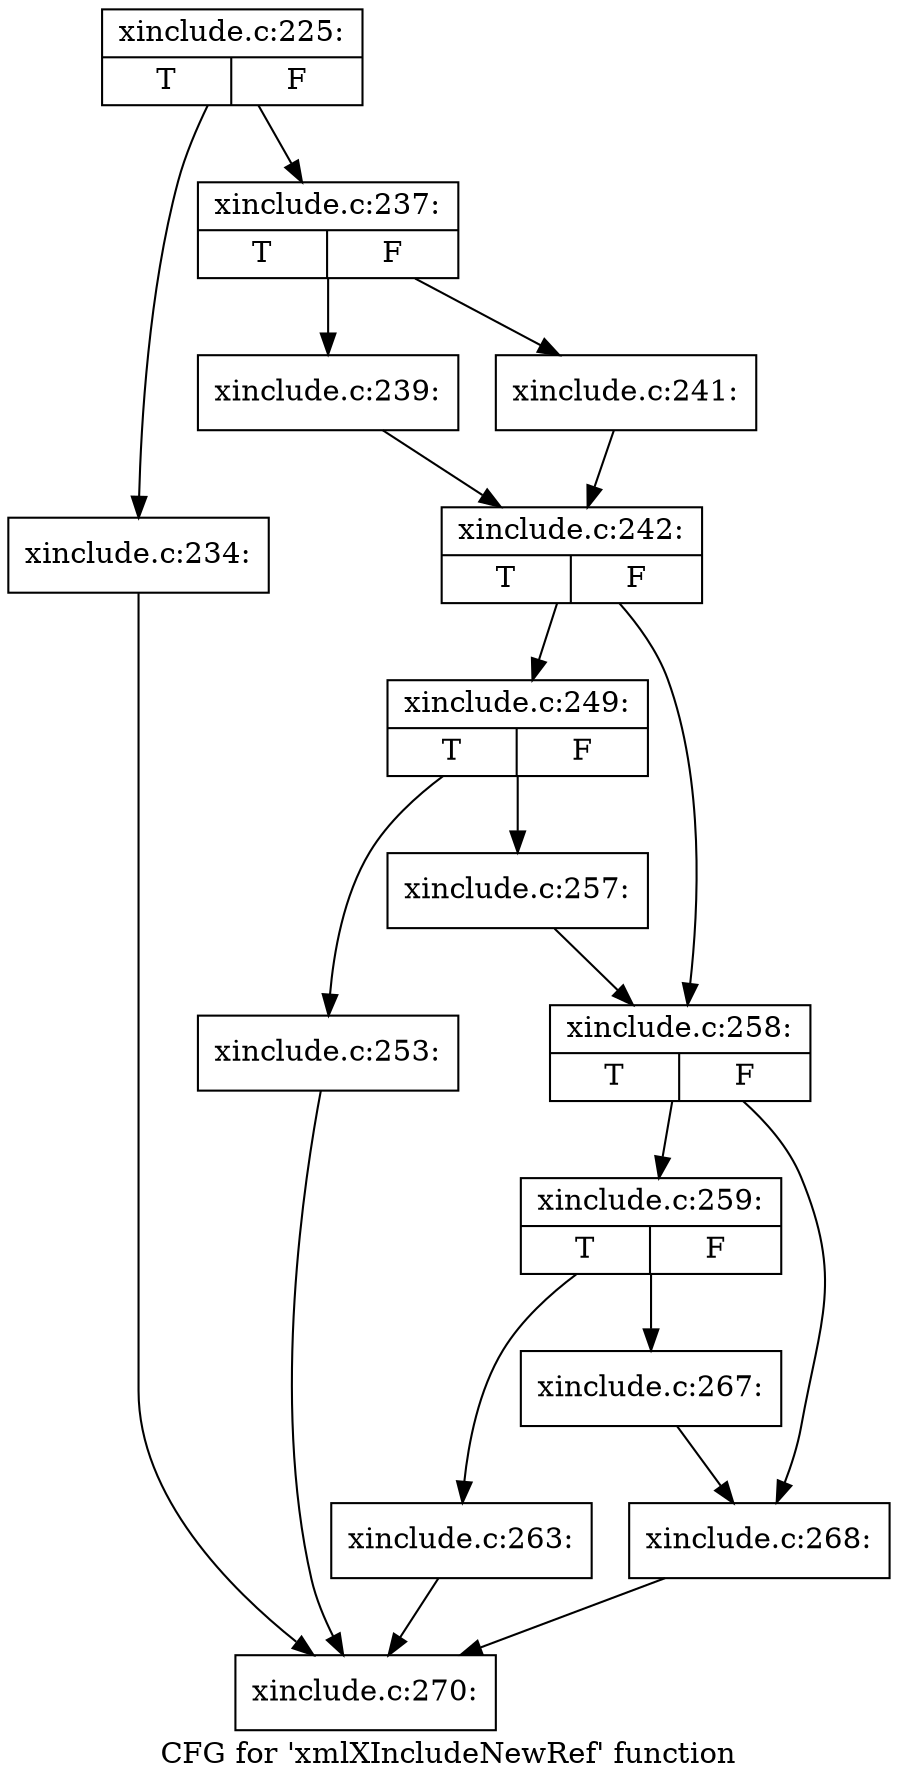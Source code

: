 digraph "CFG for 'xmlXIncludeNewRef' function" {
	label="CFG for 'xmlXIncludeNewRef' function";

	Node0x54e0870 [shape=record,label="{xinclude.c:225:|{<s0>T|<s1>F}}"];
	Node0x54e0870 -> Node0x54e1a30;
	Node0x54e0870 -> Node0x54e1a80;
	Node0x54e1a30 [shape=record,label="{xinclude.c:234:}"];
	Node0x54e1a30 -> Node0x54e0b60;
	Node0x54e1a80 [shape=record,label="{xinclude.c:237:|{<s0>T|<s1>F}}"];
	Node0x54e1a80 -> Node0x54e2640;
	Node0x54e1a80 -> Node0x54e26e0;
	Node0x54e2640 [shape=record,label="{xinclude.c:239:}"];
	Node0x54e2640 -> Node0x54e2690;
	Node0x54e26e0 [shape=record,label="{xinclude.c:241:}"];
	Node0x54e26e0 -> Node0x54e2690;
	Node0x54e2690 [shape=record,label="{xinclude.c:242:|{<s0>T|<s1>F}}"];
	Node0x54e2690 -> Node0x54e3de0;
	Node0x54e2690 -> Node0x54e3e30;
	Node0x54e3de0 [shape=record,label="{xinclude.c:249:|{<s0>T|<s1>F}}"];
	Node0x54e3de0 -> Node0x54e4bc0;
	Node0x54e3de0 -> Node0x54e4c10;
	Node0x54e4bc0 [shape=record,label="{xinclude.c:253:}"];
	Node0x54e4bc0 -> Node0x54e0b60;
	Node0x54e4c10 [shape=record,label="{xinclude.c:257:}"];
	Node0x54e4c10 -> Node0x54e3e30;
	Node0x54e3e30 [shape=record,label="{xinclude.c:258:|{<s0>T|<s1>F}}"];
	Node0x54e3e30 -> Node0x54e56f0;
	Node0x54e3e30 -> Node0x54e5740;
	Node0x54e56f0 [shape=record,label="{xinclude.c:259:|{<s0>T|<s1>F}}"];
	Node0x54e56f0 -> Node0x54e6970;
	Node0x54e56f0 -> Node0x54e69c0;
	Node0x54e6970 [shape=record,label="{xinclude.c:263:}"];
	Node0x54e6970 -> Node0x54e0b60;
	Node0x54e69c0 [shape=record,label="{xinclude.c:267:}"];
	Node0x54e69c0 -> Node0x54e5740;
	Node0x54e5740 [shape=record,label="{xinclude.c:268:}"];
	Node0x54e5740 -> Node0x54e0b60;
	Node0x54e0b60 [shape=record,label="{xinclude.c:270:}"];
}
